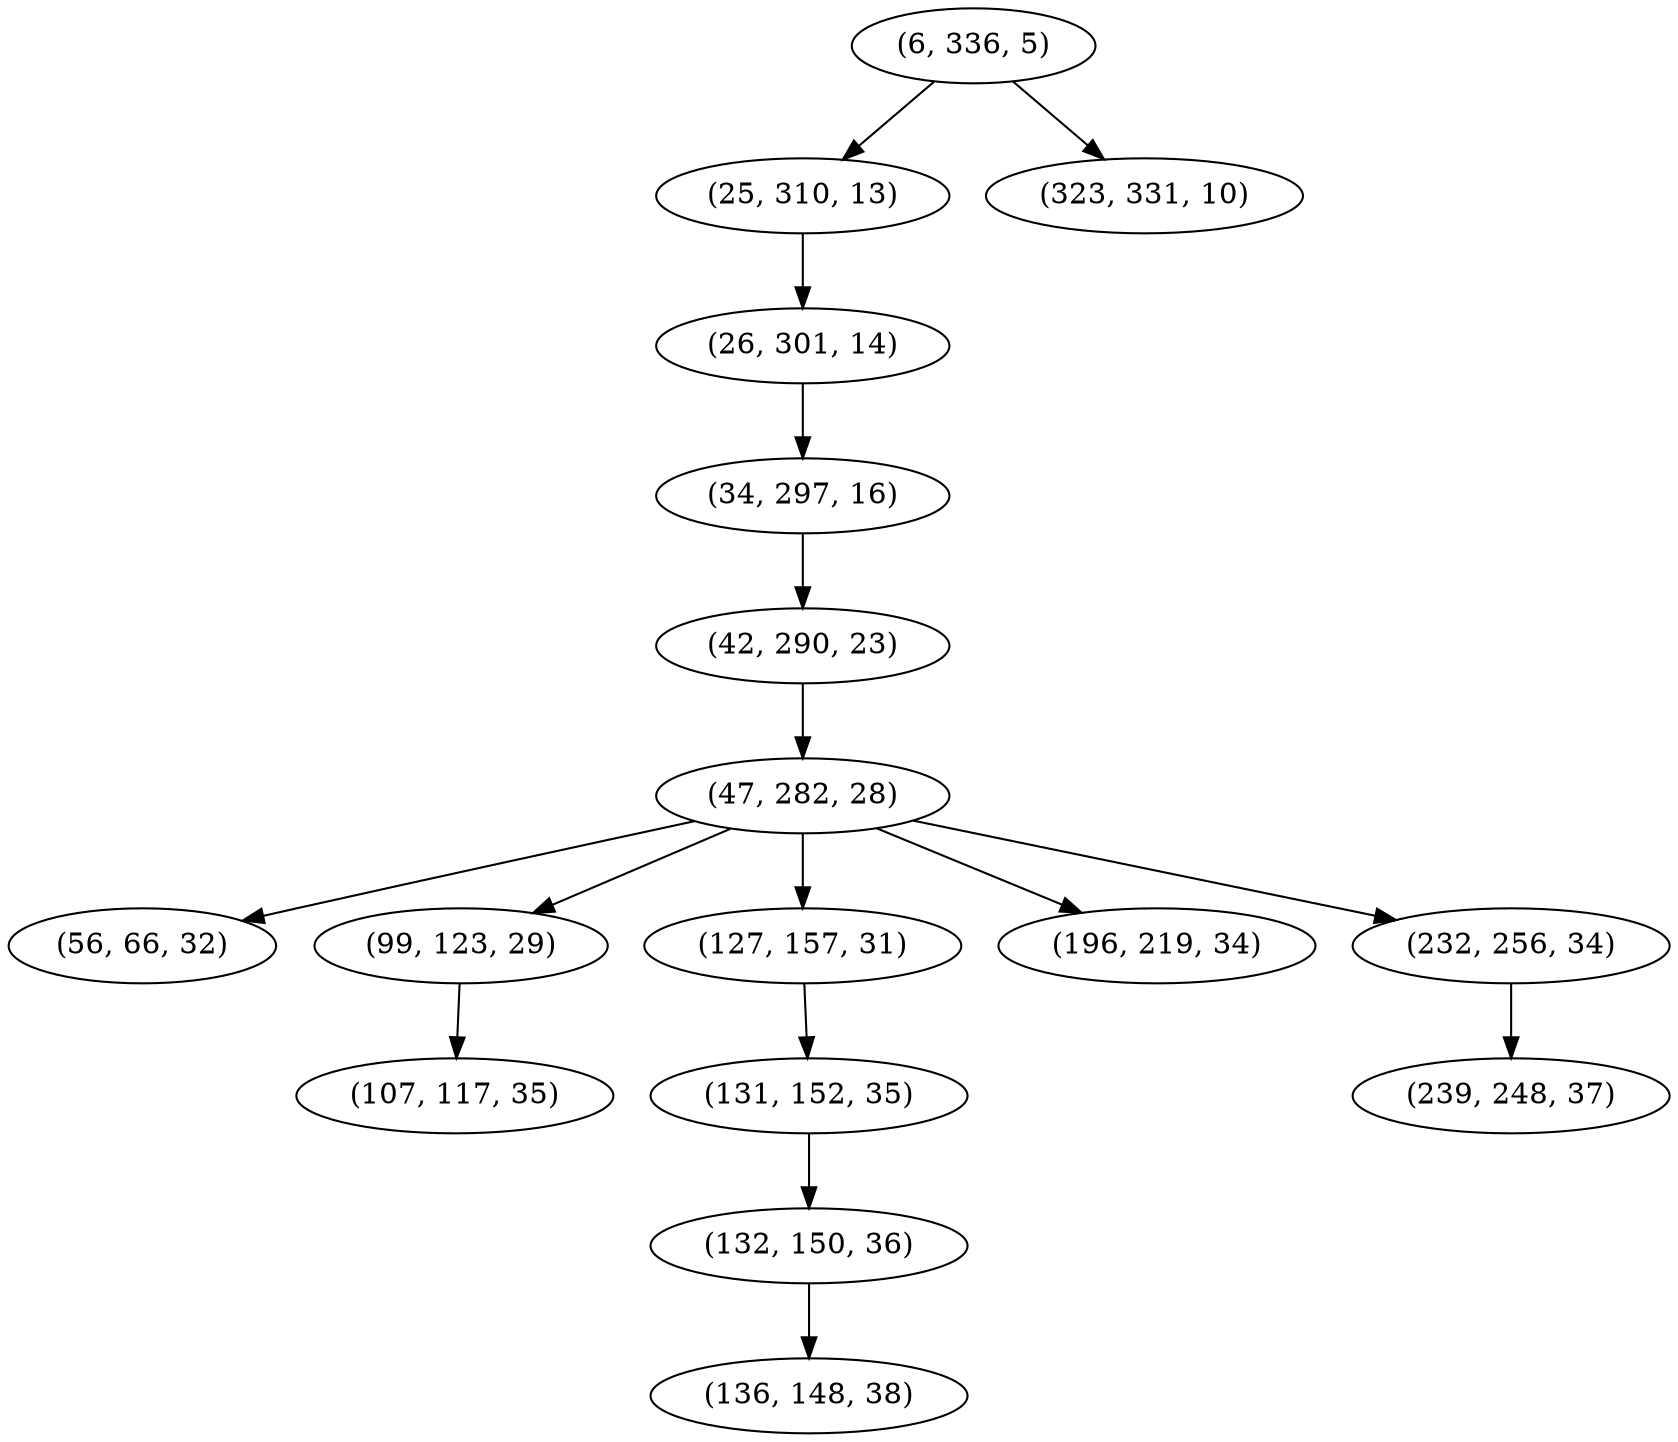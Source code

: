 digraph tree {
    "(6, 336, 5)";
    "(25, 310, 13)";
    "(26, 301, 14)";
    "(34, 297, 16)";
    "(42, 290, 23)";
    "(47, 282, 28)";
    "(56, 66, 32)";
    "(99, 123, 29)";
    "(107, 117, 35)";
    "(127, 157, 31)";
    "(131, 152, 35)";
    "(132, 150, 36)";
    "(136, 148, 38)";
    "(196, 219, 34)";
    "(232, 256, 34)";
    "(239, 248, 37)";
    "(323, 331, 10)";
    "(6, 336, 5)" -> "(25, 310, 13)";
    "(6, 336, 5)" -> "(323, 331, 10)";
    "(25, 310, 13)" -> "(26, 301, 14)";
    "(26, 301, 14)" -> "(34, 297, 16)";
    "(34, 297, 16)" -> "(42, 290, 23)";
    "(42, 290, 23)" -> "(47, 282, 28)";
    "(47, 282, 28)" -> "(56, 66, 32)";
    "(47, 282, 28)" -> "(99, 123, 29)";
    "(47, 282, 28)" -> "(127, 157, 31)";
    "(47, 282, 28)" -> "(196, 219, 34)";
    "(47, 282, 28)" -> "(232, 256, 34)";
    "(99, 123, 29)" -> "(107, 117, 35)";
    "(127, 157, 31)" -> "(131, 152, 35)";
    "(131, 152, 35)" -> "(132, 150, 36)";
    "(132, 150, 36)" -> "(136, 148, 38)";
    "(232, 256, 34)" -> "(239, 248, 37)";
}

